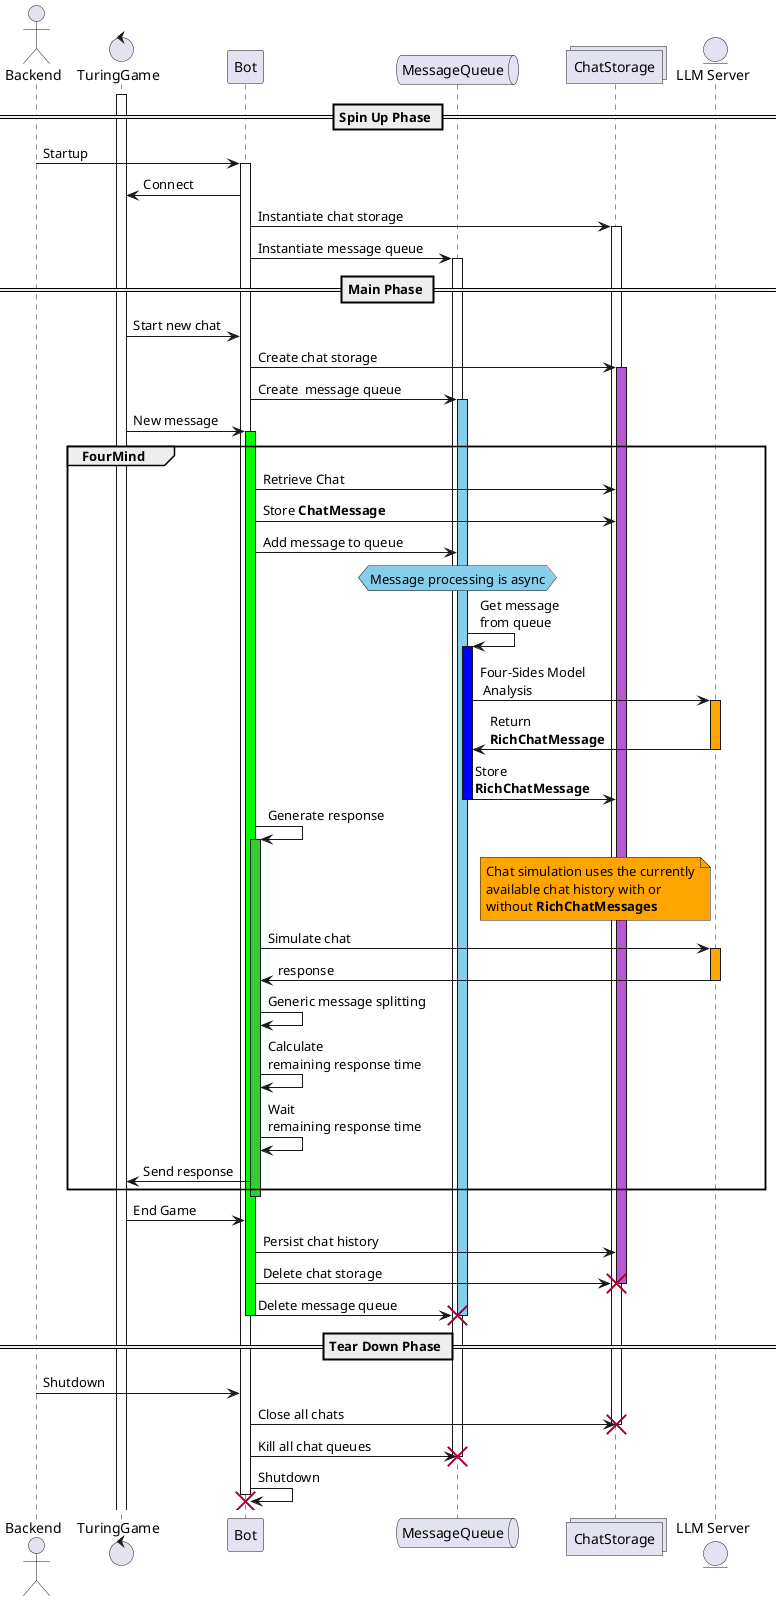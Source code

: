 @startuml

actor Backend as backend
control TuringGame as tg
participant Bot as bot
queue MessageQueue as mq
collections ChatStorage as cs
entity "LLM Server" as llm

activate tg

== Spin Up Phase ==
backend -> bot : Startup
activate bot
bot -> tg: Connect
bot -> cs: Instantiate chat storage
activate cs
bot -> mq: Instantiate message queue
activate mq

== Main Phase ==
tg -> bot: Start new chat
bot -> cs ++ #MediumOrchid: Create chat storage
bot -> mq ++ #SkyBlue: Create  message queue

tg -> bot ++ #Lime: New message

group FourMind

bot -> cs: Retrieve Chat
bot -> cs: Store **ChatMessage**
bot -> mq: Add message to queue
hnote over mq #SkyBlue
    Message processing is async
end hnote
mq -> mq ++ #Blue: Get message\nfrom queue
mq -> llm ++ #Orange: Four-Sides Model\n Analysis
llm -> mq: Return\n**RichChatMessage**
deactivate llm

mq -> cs: Store\n**RichChatMessage**
deactivate mq

bot -> bot ++ #LimeGreen: Generate response
note left of llm #Orange
    Chat simulation uses the currently
    available chat history with or
    without **RichChatMessages**
end note

bot -> llm ++ #Orange: Simulate chat

llm -> bot: response

deactivate llm

bot -> bot: Generic message splitting
bot -> bot: Calculate \nremaining response time
bot -> bot: Wait \nremaining response time

bot -> tg: Send response
end
deactivate bot

tg -> bot: End Game
bot -> cs: Persist chat history
bot -> cs!!: Delete chat storage
bot -> mq!!: Delete message queue
deactivate bot


== Tear Down Phase ==
backend -> bot: Shutdown
bot -> cs!!: Close all chats
bot -> mq!!: Kill all chat queues
bot -> bot!!: Shutdown

@enduml